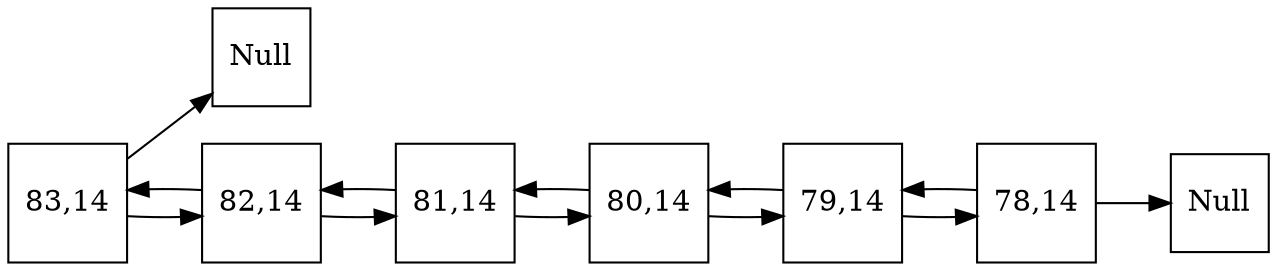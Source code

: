 digraph  Grafico {
node [shape = square];
rankdir=LR
0[label="83,14"];
-1[label="Null"];
0->1;
0->-1;
1[label="82,14"];
1->2;
1->0;
2[label="81,14"];
2->3;
2->1;
3[label="80,14"];
3->4;
3->2;
4[label="79,14"];
4->5;
4->3;
5[label="78,14"];
6[label="Null"];
5->6;
5->4;
}